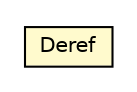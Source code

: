 #!/usr/local/bin/dot
#
# Class diagram 
# Generated by UMLGraph version R5_6-24-gf6e263 (http://www.umlgraph.org/)
#

digraph G {
	edge [fontname="Helvetica",fontsize=10,labelfontname="Helvetica",labelfontsize=10];
	node [fontname="Helvetica",fontsize=10,shape=plaintext];
	nodesep=0.25;
	ranksep=0.5;
	rankdir=LR;
	// com.gwtplatform.carstore.server.dao.objectify.Deref
	c159553 [label=<<table title="com.gwtplatform.carstore.server.dao.objectify.Deref" border="0" cellborder="1" cellspacing="0" cellpadding="2" port="p" bgcolor="lemonChiffon" href="./Deref.html">
		<tr><td><table border="0" cellspacing="0" cellpadding="1">
<tr><td align="center" balign="center"> Deref </td></tr>
		</table></td></tr>
		</table>>, URL="./Deref.html", fontname="Helvetica", fontcolor="black", fontsize=10.0];
}

